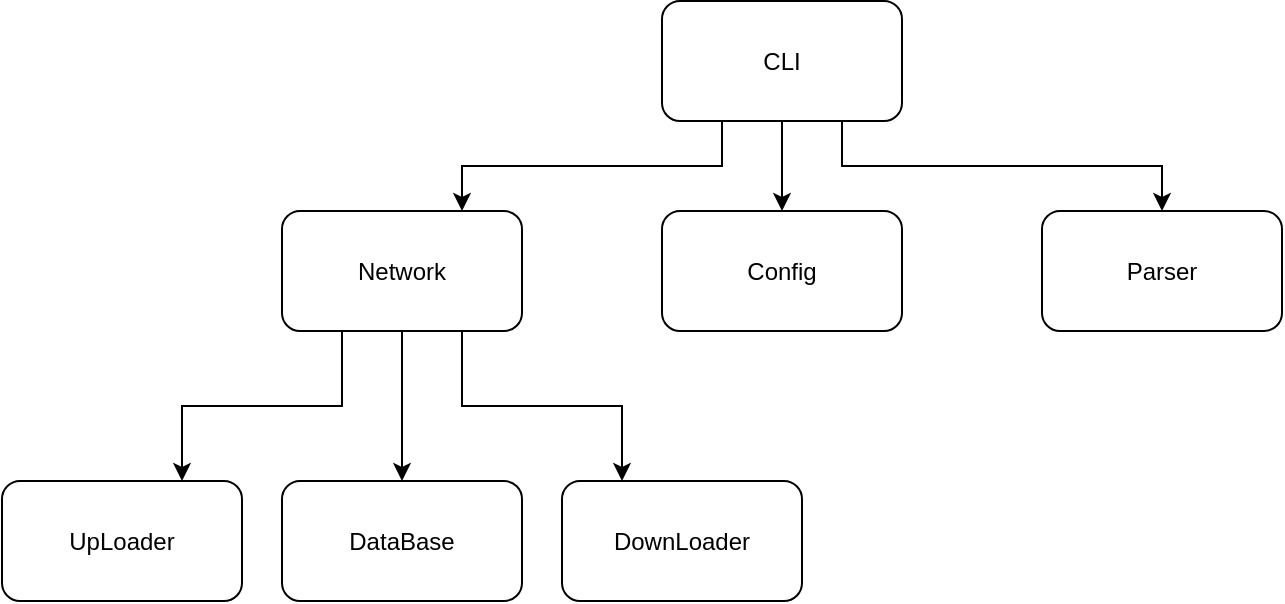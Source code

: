 <mxfile version="11.1.4" type="device"><diagram id="WHjPionC_i0K5R3dleqM" name="Page-1"><mxGraphModel dx="1086" dy="808" grid="1" gridSize="10" guides="1" tooltips="1" connect="1" arrows="1" fold="1" page="1" pageScale="1" pageWidth="827" pageHeight="1169" math="0" shadow="0"><root><mxCell id="0"/><mxCell id="1" parent="0"/><mxCell id="DiNwJN2qugSurBn-zq2u-4" style="edgeStyle=orthogonalEdgeStyle;rounded=0;orthogonalLoop=1;jettySize=auto;html=1;exitX=0.5;exitY=1;exitDx=0;exitDy=0;entryX=0.5;entryY=0;entryDx=0;entryDy=0;" parent="1" source="I9LGkI8zh6urQx9LYxbQ-2" target="I9LGkI8zh6urQx9LYxbQ-4" edge="1"><mxGeometry relative="1" as="geometry"/></mxCell><mxCell id="DiNwJN2qugSurBn-zq2u-5" style="edgeStyle=orthogonalEdgeStyle;rounded=0;orthogonalLoop=1;jettySize=auto;html=1;exitX=0.25;exitY=1;exitDx=0;exitDy=0;entryX=0.75;entryY=0;entryDx=0;entryDy=0;" parent="1" source="I9LGkI8zh6urQx9LYxbQ-2" target="I9LGkI8zh6urQx9LYxbQ-3" edge="1"><mxGeometry relative="1" as="geometry"/></mxCell><mxCell id="DiNwJN2qugSurBn-zq2u-6" style="edgeStyle=orthogonalEdgeStyle;rounded=0;orthogonalLoop=1;jettySize=auto;html=1;exitX=0.75;exitY=1;exitDx=0;exitDy=0;entryX=0.25;entryY=0;entryDx=0;entryDy=0;" parent="1" source="I9LGkI8zh6urQx9LYxbQ-2" target="I9LGkI8zh6urQx9LYxbQ-5" edge="1"><mxGeometry relative="1" as="geometry"/></mxCell><mxCell id="I9LGkI8zh6urQx9LYxbQ-2" value="Network" style="rounded=1;whiteSpace=wrap;html=1;" parent="1" vertex="1"><mxGeometry x="205" y="367.5" width="120" height="60" as="geometry"/></mxCell><mxCell id="I9LGkI8zh6urQx9LYxbQ-3" value="UpLoader&lt;br&gt;" style="rounded=1;whiteSpace=wrap;html=1;" parent="1" vertex="1"><mxGeometry x="65" y="502.5" width="120" height="60" as="geometry"/></mxCell><mxCell id="I9LGkI8zh6urQx9LYxbQ-4" value="DataBase" style="rounded=1;whiteSpace=wrap;html=1;" parent="1" vertex="1"><mxGeometry x="205" y="502.5" width="120" height="60" as="geometry"/></mxCell><mxCell id="I9LGkI8zh6urQx9LYxbQ-5" value="DownLoader" style="rounded=1;whiteSpace=wrap;html=1;" parent="1" vertex="1"><mxGeometry x="345" y="502.5" width="120" height="60" as="geometry"/></mxCell><mxCell id="DiNwJN2qugSurBn-zq2u-8" style="edgeStyle=orthogonalEdgeStyle;rounded=0;orthogonalLoop=1;jettySize=auto;html=1;exitX=0.25;exitY=1;exitDx=0;exitDy=0;entryX=0.75;entryY=0;entryDx=0;entryDy=0;" parent="1" source="I9LGkI8zh6urQx9LYxbQ-6" target="I9LGkI8zh6urQx9LYxbQ-2" edge="1"><mxGeometry relative="1" as="geometry"/></mxCell><mxCell id="DiNwJN2qugSurBn-zq2u-9" style="edgeStyle=orthogonalEdgeStyle;rounded=0;orthogonalLoop=1;jettySize=auto;html=1;exitX=0.75;exitY=1;exitDx=0;exitDy=0;" parent="1" source="I9LGkI8zh6urQx9LYxbQ-6" target="DiNwJN2qugSurBn-zq2u-7" edge="1"><mxGeometry relative="1" as="geometry"/></mxCell><mxCell id="GmsxO5w8adQBv2da_aKN-2" style="edgeStyle=orthogonalEdgeStyle;rounded=0;orthogonalLoop=1;jettySize=auto;html=1;exitX=0.5;exitY=1;exitDx=0;exitDy=0;entryX=0.5;entryY=0;entryDx=0;entryDy=0;" parent="1" source="I9LGkI8zh6urQx9LYxbQ-6" target="GmsxO5w8adQBv2da_aKN-1" edge="1"><mxGeometry relative="1" as="geometry"/></mxCell><mxCell id="I9LGkI8zh6urQx9LYxbQ-6" value="CLI&lt;br&gt;" style="rounded=1;whiteSpace=wrap;html=1;" parent="1" vertex="1"><mxGeometry x="395" y="262.5" width="120" height="60" as="geometry"/></mxCell><mxCell id="DiNwJN2qugSurBn-zq2u-7" value="Parser&lt;br&gt;" style="rounded=1;whiteSpace=wrap;html=1;" parent="1" vertex="1"><mxGeometry x="585" y="367.5" width="120" height="60" as="geometry"/></mxCell><mxCell id="GmsxO5w8adQBv2da_aKN-1" value="Config&lt;br&gt;" style="rounded=1;whiteSpace=wrap;html=1;" parent="1" vertex="1"><mxGeometry x="395" y="367.5" width="120" height="60" as="geometry"/></mxCell></root></mxGraphModel></diagram></mxfile>